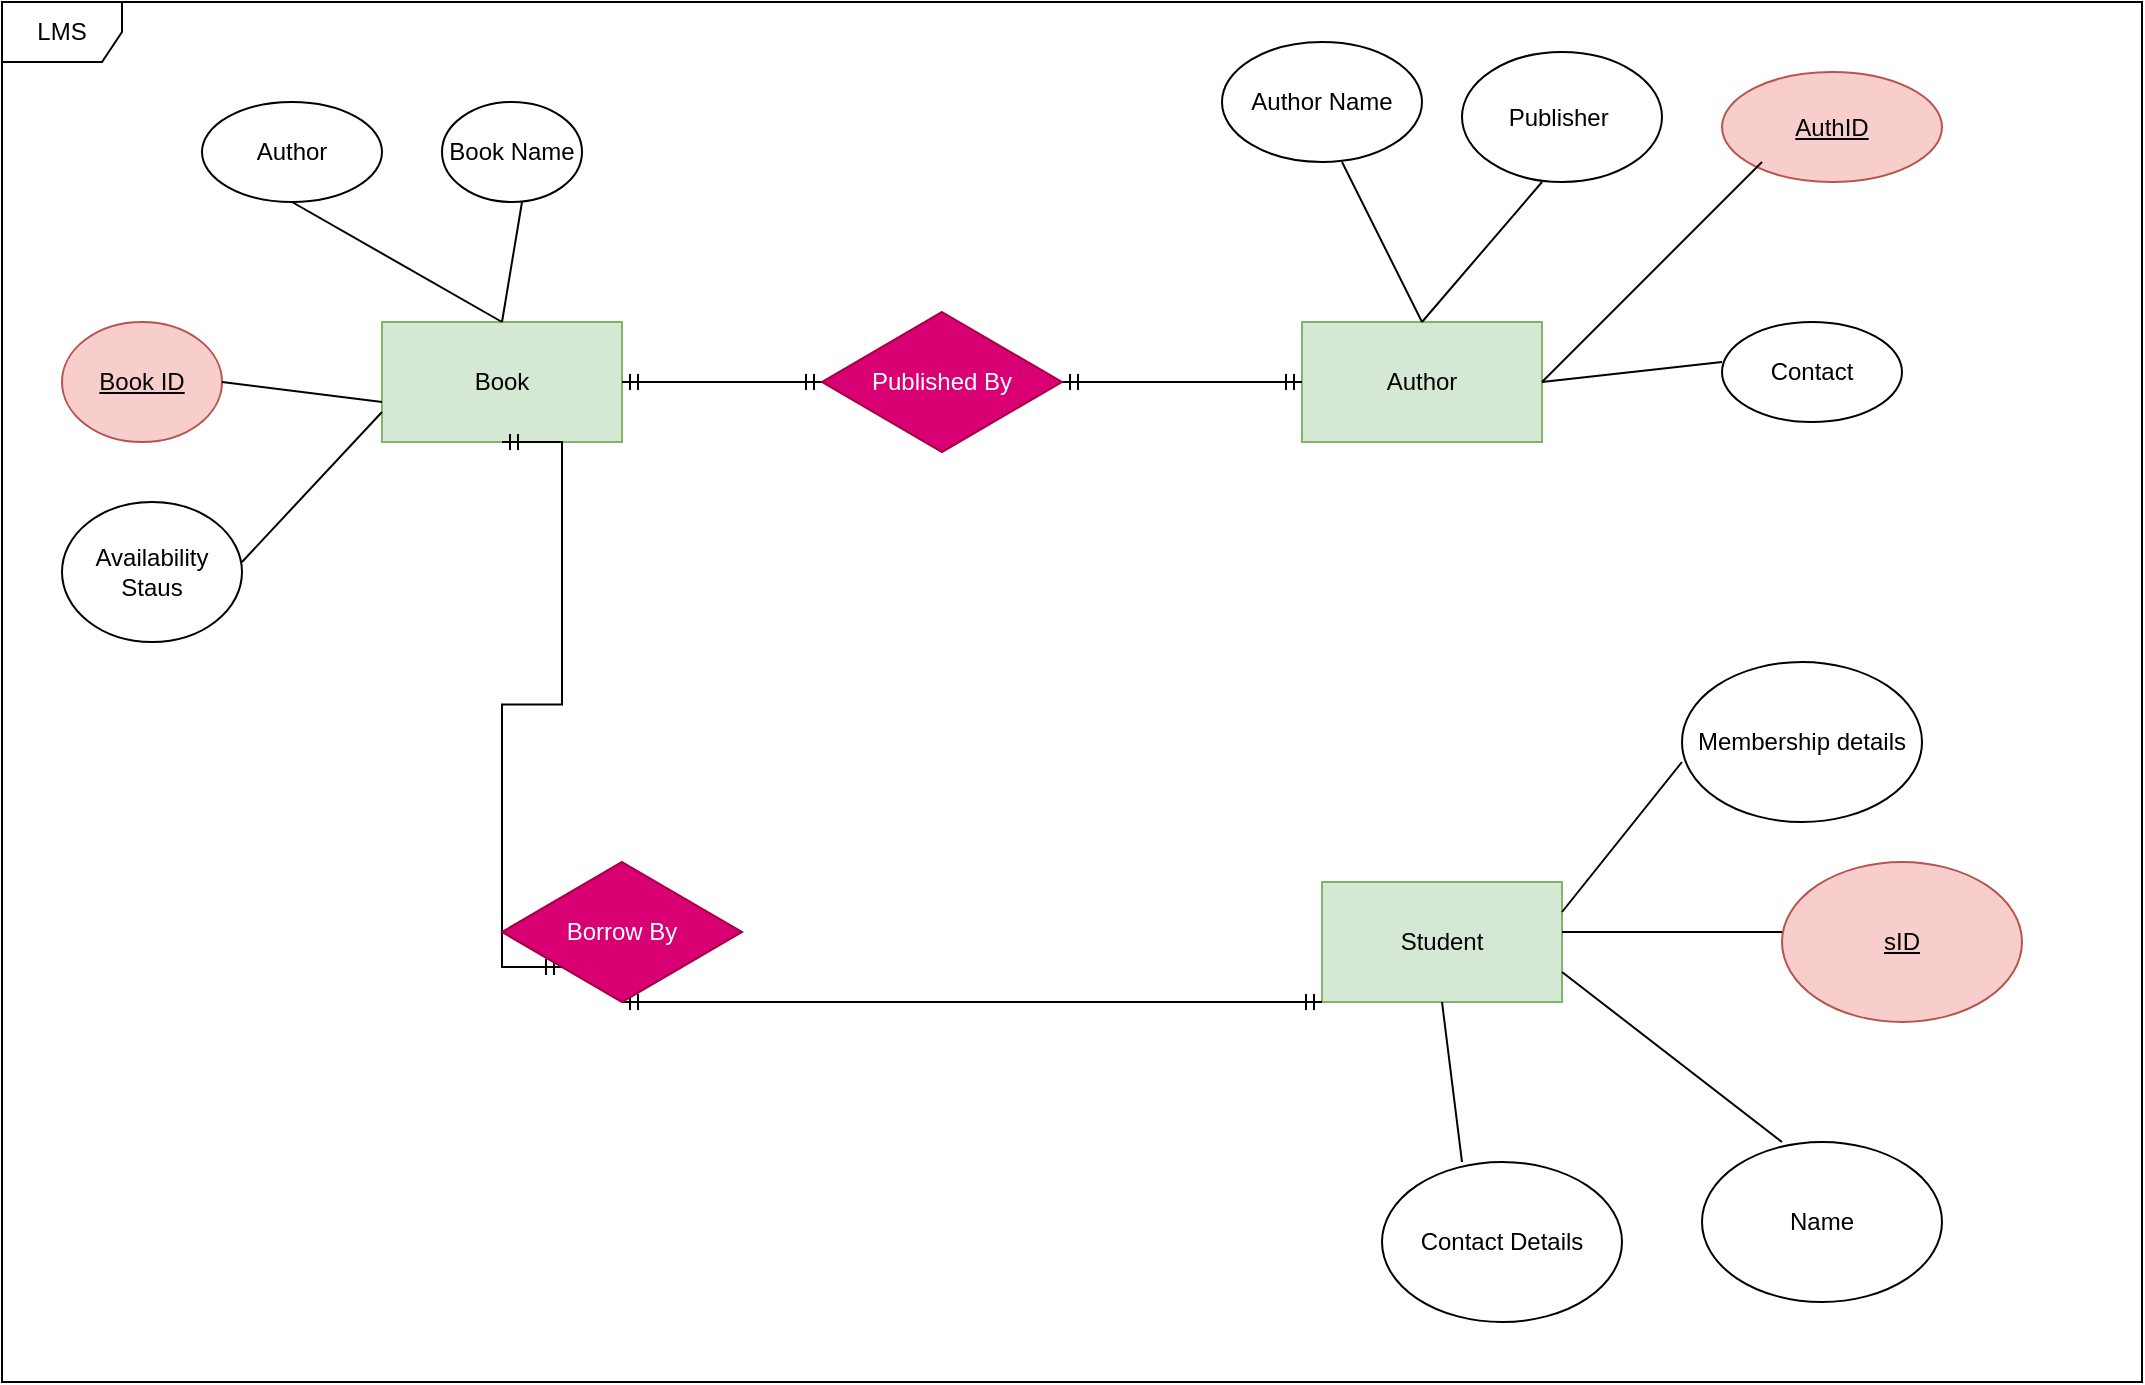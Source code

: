 <mxfile version="24.4.4" type="github">
  <diagram name="Page-1" id="e56a1550-8fbb-45ad-956c-1786394a9013">
    <mxGraphModel dx="1134" dy="668" grid="1" gridSize="10" guides="1" tooltips="1" connect="1" arrows="1" fold="1" page="1" pageScale="1" pageWidth="1100" pageHeight="850" background="none" math="0" shadow="0">
      <root>
        <mxCell id="0" />
        <mxCell id="1" parent="0" />
        <mxCell id="lsLBlip7lIOEPjQe4qTt-1" value="Book" style="rounded=0;whiteSpace=wrap;html=1;fillColor=#d5e8d4;strokeColor=#82b366;" vertex="1" parent="1">
          <mxGeometry x="190" y="240" width="120" height="60" as="geometry" />
        </mxCell>
        <mxCell id="lsLBlip7lIOEPjQe4qTt-2" value="Author" style="rounded=0;whiteSpace=wrap;html=1;fillColor=#d5e8d4;strokeColor=#82b366;" vertex="1" parent="1">
          <mxGeometry x="650" y="240" width="120" height="60" as="geometry" />
        </mxCell>
        <mxCell id="lsLBlip7lIOEPjQe4qTt-4" value="Student" style="rounded=0;whiteSpace=wrap;html=1;fillColor=#d5e8d4;strokeColor=#82b366;" vertex="1" parent="1">
          <mxGeometry x="660" y="520" width="120" height="60" as="geometry" />
        </mxCell>
        <mxCell id="lsLBlip7lIOEPjQe4qTt-5" value="Author" style="ellipse;whiteSpace=wrap;html=1;" vertex="1" parent="1">
          <mxGeometry x="100" y="130" width="90" height="50" as="geometry" />
        </mxCell>
        <mxCell id="lsLBlip7lIOEPjQe4qTt-6" value="&lt;u&gt;Book ID&lt;/u&gt;" style="ellipse;whiteSpace=wrap;html=1;fillColor=#f8cecc;strokeColor=#b85450;" vertex="1" parent="1">
          <mxGeometry x="30" y="240" width="80" height="60" as="geometry" />
        </mxCell>
        <mxCell id="lsLBlip7lIOEPjQe4qTt-7" value="Book Name" style="ellipse;whiteSpace=wrap;html=1;" vertex="1" parent="1">
          <mxGeometry x="220" y="130" width="70" height="50" as="geometry" />
        </mxCell>
        <mxCell id="lsLBlip7lIOEPjQe4qTt-8" value="Availability Staus" style="ellipse;whiteSpace=wrap;html=1;" vertex="1" parent="1">
          <mxGeometry x="30" y="330" width="90" height="70" as="geometry" />
        </mxCell>
        <mxCell id="lsLBlip7lIOEPjQe4qTt-10" value="" style="endArrow=none;html=1;rounded=0;exitX=0.5;exitY=0;exitDx=0;exitDy=0;" edge="1" parent="1" source="lsLBlip7lIOEPjQe4qTt-1">
          <mxGeometry width="50" height="50" relative="1" as="geometry">
            <mxPoint x="210" y="230" as="sourcePoint" />
            <mxPoint x="260" y="180" as="targetPoint" />
          </mxGeometry>
        </mxCell>
        <mxCell id="lsLBlip7lIOEPjQe4qTt-11" value="" style="endArrow=none;html=1;rounded=0;entryX=0;entryY=0.75;entryDx=0;entryDy=0;" edge="1" parent="1" target="lsLBlip7lIOEPjQe4qTt-1">
          <mxGeometry width="50" height="50" relative="1" as="geometry">
            <mxPoint x="120" y="360" as="sourcePoint" />
            <mxPoint x="170" y="310" as="targetPoint" />
          </mxGeometry>
        </mxCell>
        <mxCell id="lsLBlip7lIOEPjQe4qTt-12" value="" style="endArrow=none;html=1;rounded=0;" edge="1" parent="1">
          <mxGeometry width="50" height="50" relative="1" as="geometry">
            <mxPoint x="110" y="270" as="sourcePoint" />
            <mxPoint x="190" y="280" as="targetPoint" />
          </mxGeometry>
        </mxCell>
        <mxCell id="lsLBlip7lIOEPjQe4qTt-13" value="" style="endArrow=none;html=1;rounded=0;entryX=0.5;entryY=1;entryDx=0;entryDy=0;" edge="1" parent="1" target="lsLBlip7lIOEPjQe4qTt-5">
          <mxGeometry width="50" height="50" relative="1" as="geometry">
            <mxPoint x="250" y="240" as="sourcePoint" />
            <mxPoint x="160" y="170" as="targetPoint" />
          </mxGeometry>
        </mxCell>
        <mxCell id="lsLBlip7lIOEPjQe4qTt-14" value="Author Name" style="ellipse;whiteSpace=wrap;html=1;" vertex="1" parent="1">
          <mxGeometry x="610" y="100" width="100" height="60" as="geometry" />
        </mxCell>
        <mxCell id="lsLBlip7lIOEPjQe4qTt-15" value="Publisher&amp;nbsp;" style="ellipse;whiteSpace=wrap;html=1;" vertex="1" parent="1">
          <mxGeometry x="730" y="105" width="100" height="65" as="geometry" />
        </mxCell>
        <mxCell id="lsLBlip7lIOEPjQe4qTt-16" value="Contact" style="ellipse;whiteSpace=wrap;html=1;" vertex="1" parent="1">
          <mxGeometry x="860" y="240" width="90" height="50" as="geometry" />
        </mxCell>
        <mxCell id="lsLBlip7lIOEPjQe4qTt-17" value="&lt;u&gt;AuthID&lt;/u&gt;" style="ellipse;whiteSpace=wrap;html=1;fillColor=#f8cecc;strokeColor=#b85450;" vertex="1" parent="1">
          <mxGeometry x="860" y="115" width="110" height="55" as="geometry" />
        </mxCell>
        <mxCell id="lsLBlip7lIOEPjQe4qTt-18" value="" style="endArrow=none;html=1;rounded=0;exitX=0.5;exitY=0;exitDx=0;exitDy=0;" edge="1" parent="1" source="lsLBlip7lIOEPjQe4qTt-2">
          <mxGeometry width="50" height="50" relative="1" as="geometry">
            <mxPoint x="620" y="210" as="sourcePoint" />
            <mxPoint x="670" y="160" as="targetPoint" />
          </mxGeometry>
        </mxCell>
        <mxCell id="lsLBlip7lIOEPjQe4qTt-19" value="" style="endArrow=none;html=1;rounded=0;exitX=0.5;exitY=0;exitDx=0;exitDy=0;" edge="1" parent="1" source="lsLBlip7lIOEPjQe4qTt-2">
          <mxGeometry width="50" height="50" relative="1" as="geometry">
            <mxPoint x="720" y="220" as="sourcePoint" />
            <mxPoint x="770" y="170" as="targetPoint" />
          </mxGeometry>
        </mxCell>
        <mxCell id="lsLBlip7lIOEPjQe4qTt-20" value="" style="endArrow=none;html=1;rounded=0;" edge="1" parent="1">
          <mxGeometry width="50" height="50" relative="1" as="geometry">
            <mxPoint x="770" y="270" as="sourcePoint" />
            <mxPoint x="880" y="160" as="targetPoint" />
          </mxGeometry>
        </mxCell>
        <mxCell id="lsLBlip7lIOEPjQe4qTt-21" value="" style="endArrow=none;html=1;rounded=0;exitX=1;exitY=0.5;exitDx=0;exitDy=0;" edge="1" parent="1" source="lsLBlip7lIOEPjQe4qTt-2">
          <mxGeometry width="50" height="50" relative="1" as="geometry">
            <mxPoint x="810" y="310" as="sourcePoint" />
            <mxPoint x="860" y="260" as="targetPoint" />
          </mxGeometry>
        </mxCell>
        <mxCell id="lsLBlip7lIOEPjQe4qTt-22" value="Name" style="ellipse;whiteSpace=wrap;html=1;" vertex="1" parent="1">
          <mxGeometry x="850" y="650" width="120" height="80" as="geometry" />
        </mxCell>
        <mxCell id="lsLBlip7lIOEPjQe4qTt-23" value="Contact Details" style="ellipse;whiteSpace=wrap;html=1;" vertex="1" parent="1">
          <mxGeometry x="690" y="660" width="120" height="80" as="geometry" />
        </mxCell>
        <mxCell id="lsLBlip7lIOEPjQe4qTt-24" value="&lt;u&gt;sID&lt;/u&gt;" style="ellipse;whiteSpace=wrap;html=1;fillColor=#f8cecc;strokeColor=#b85450;" vertex="1" parent="1">
          <mxGeometry x="890" y="510" width="120" height="80" as="geometry" />
        </mxCell>
        <mxCell id="lsLBlip7lIOEPjQe4qTt-25" value="Membership details" style="ellipse;whiteSpace=wrap;html=1;" vertex="1" parent="1">
          <mxGeometry x="840" y="410" width="120" height="80" as="geometry" />
        </mxCell>
        <mxCell id="lsLBlip7lIOEPjQe4qTt-32" value="" style="line;strokeWidth=1;rotatable=0;dashed=0;labelPosition=right;align=left;verticalAlign=middle;spacingTop=0;spacingLeft=6;points=[];portConstraint=eastwest;" vertex="1" parent="1">
          <mxGeometry x="780" y="540" width="110" height="10" as="geometry" />
        </mxCell>
        <mxCell id="lsLBlip7lIOEPjQe4qTt-33" value="" style="line;strokeWidth=1;rotatable=0;dashed=0;labelPosition=right;align=left;verticalAlign=middle;spacingTop=0;spacingLeft=6;points=[];portConstraint=eastwest;" vertex="1" parent="1">
          <mxGeometry x="810" y="460" width="30" as="geometry" />
        </mxCell>
        <mxCell id="lsLBlip7lIOEPjQe4qTt-34" value="" style="edgeStyle=entityRelationEdgeStyle;fontSize=12;html=1;endArrow=ERmandOne;startArrow=ERmandOne;rounded=0;exitX=1;exitY=0.5;exitDx=0;exitDy=0;entryX=0;entryY=0.5;entryDx=0;entryDy=0;" edge="1" parent="1" source="lsLBlip7lIOEPjQe4qTt-27" target="lsLBlip7lIOEPjQe4qTt-2">
          <mxGeometry width="100" height="100" relative="1" as="geometry">
            <mxPoint x="320" y="430" as="sourcePoint" />
            <mxPoint x="420" y="330" as="targetPoint" />
          </mxGeometry>
        </mxCell>
        <mxCell id="lsLBlip7lIOEPjQe4qTt-35" value="" style="edgeStyle=entityRelationEdgeStyle;fontSize=12;html=1;endArrow=ERmandOne;startArrow=ERmandOne;rounded=0;exitX=1;exitY=0.5;exitDx=0;exitDy=0;entryX=0;entryY=0.5;entryDx=0;entryDy=0;" edge="1" parent="1" source="lsLBlip7lIOEPjQe4qTt-1" target="lsLBlip7lIOEPjQe4qTt-27">
          <mxGeometry width="100" height="100" relative="1" as="geometry">
            <mxPoint x="310" y="270" as="sourcePoint" />
            <mxPoint x="650" y="270" as="targetPoint" />
          </mxGeometry>
        </mxCell>
        <mxCell id="lsLBlip7lIOEPjQe4qTt-27" value="Published By" style="shape=rhombus;perimeter=rhombusPerimeter;whiteSpace=wrap;html=1;align=center;fillColor=#d80073;fontColor=#ffffff;strokeColor=#A50040;" vertex="1" parent="1">
          <mxGeometry x="410" y="235" width="120" height="70" as="geometry" />
        </mxCell>
        <mxCell id="lsLBlip7lIOEPjQe4qTt-37" value="" style="edgeStyle=entityRelationEdgeStyle;fontSize=12;html=1;endArrow=ERmandOne;startArrow=ERmandOne;rounded=0;entryX=0.5;entryY=1;entryDx=0;entryDy=0;exitX=0;exitY=1;exitDx=0;exitDy=0;" edge="1" parent="1" source="lsLBlip7lIOEPjQe4qTt-26" target="lsLBlip7lIOEPjQe4qTt-1">
          <mxGeometry width="100" height="100" relative="1" as="geometry">
            <mxPoint x="180" y="480" as="sourcePoint" />
            <mxPoint x="280" y="380" as="targetPoint" />
            <Array as="points" />
          </mxGeometry>
        </mxCell>
        <mxCell id="lsLBlip7lIOEPjQe4qTt-38" value="" style="edgeStyle=entityRelationEdgeStyle;fontSize=12;html=1;endArrow=ERmandOne;startArrow=ERmandOne;rounded=0;entryX=0.5;entryY=1;entryDx=0;entryDy=0;exitX=0;exitY=1;exitDx=0;exitDy=0;" edge="1" parent="1" source="lsLBlip7lIOEPjQe4qTt-4" target="lsLBlip7lIOEPjQe4qTt-26">
          <mxGeometry width="100" height="100" relative="1" as="geometry">
            <mxPoint x="660" y="580" as="sourcePoint" />
            <mxPoint x="250" y="300" as="targetPoint" />
            <Array as="points">
              <mxPoint x="670" y="550" />
              <mxPoint x="340" y="500" />
            </Array>
          </mxGeometry>
        </mxCell>
        <mxCell id="lsLBlip7lIOEPjQe4qTt-26" value="Borrow By" style="shape=rhombus;perimeter=rhombusPerimeter;whiteSpace=wrap;html=1;align=center;fillColor=#d80073;strokeColor=#A50040;fontColor=#ffffff;" vertex="1" parent="1">
          <mxGeometry x="250" y="510" width="120" height="70" as="geometry" />
        </mxCell>
        <mxCell id="lsLBlip7lIOEPjQe4qTt-39" value="" style="endArrow=none;html=1;rounded=0;exitX=1;exitY=0.25;exitDx=0;exitDy=0;" edge="1" parent="1" source="lsLBlip7lIOEPjQe4qTt-4">
          <mxGeometry relative="1" as="geometry">
            <mxPoint x="680" y="460" as="sourcePoint" />
            <mxPoint x="840" y="460" as="targetPoint" />
          </mxGeometry>
        </mxCell>
        <mxCell id="lsLBlip7lIOEPjQe4qTt-40" value="" style="endArrow=none;html=1;rounded=0;exitX=1;exitY=0.75;exitDx=0;exitDy=0;" edge="1" parent="1" source="lsLBlip7lIOEPjQe4qTt-4">
          <mxGeometry relative="1" as="geometry">
            <mxPoint x="730" y="650" as="sourcePoint" />
            <mxPoint x="890" y="650" as="targetPoint" />
          </mxGeometry>
        </mxCell>
        <mxCell id="lsLBlip7lIOEPjQe4qTt-41" value="" style="endArrow=none;html=1;rounded=0;exitX=0.5;exitY=1;exitDx=0;exitDy=0;" edge="1" parent="1" source="lsLBlip7lIOEPjQe4qTt-4">
          <mxGeometry relative="1" as="geometry">
            <mxPoint x="570" y="660" as="sourcePoint" />
            <mxPoint x="730" y="660" as="targetPoint" />
          </mxGeometry>
        </mxCell>
        <mxCell id="lsLBlip7lIOEPjQe4qTt-42" value="LMS" style="shape=umlFrame;whiteSpace=wrap;html=1;pointerEvents=0;" vertex="1" parent="1">
          <mxGeometry y="80" width="1070" height="690" as="geometry" />
        </mxCell>
      </root>
    </mxGraphModel>
  </diagram>
</mxfile>
